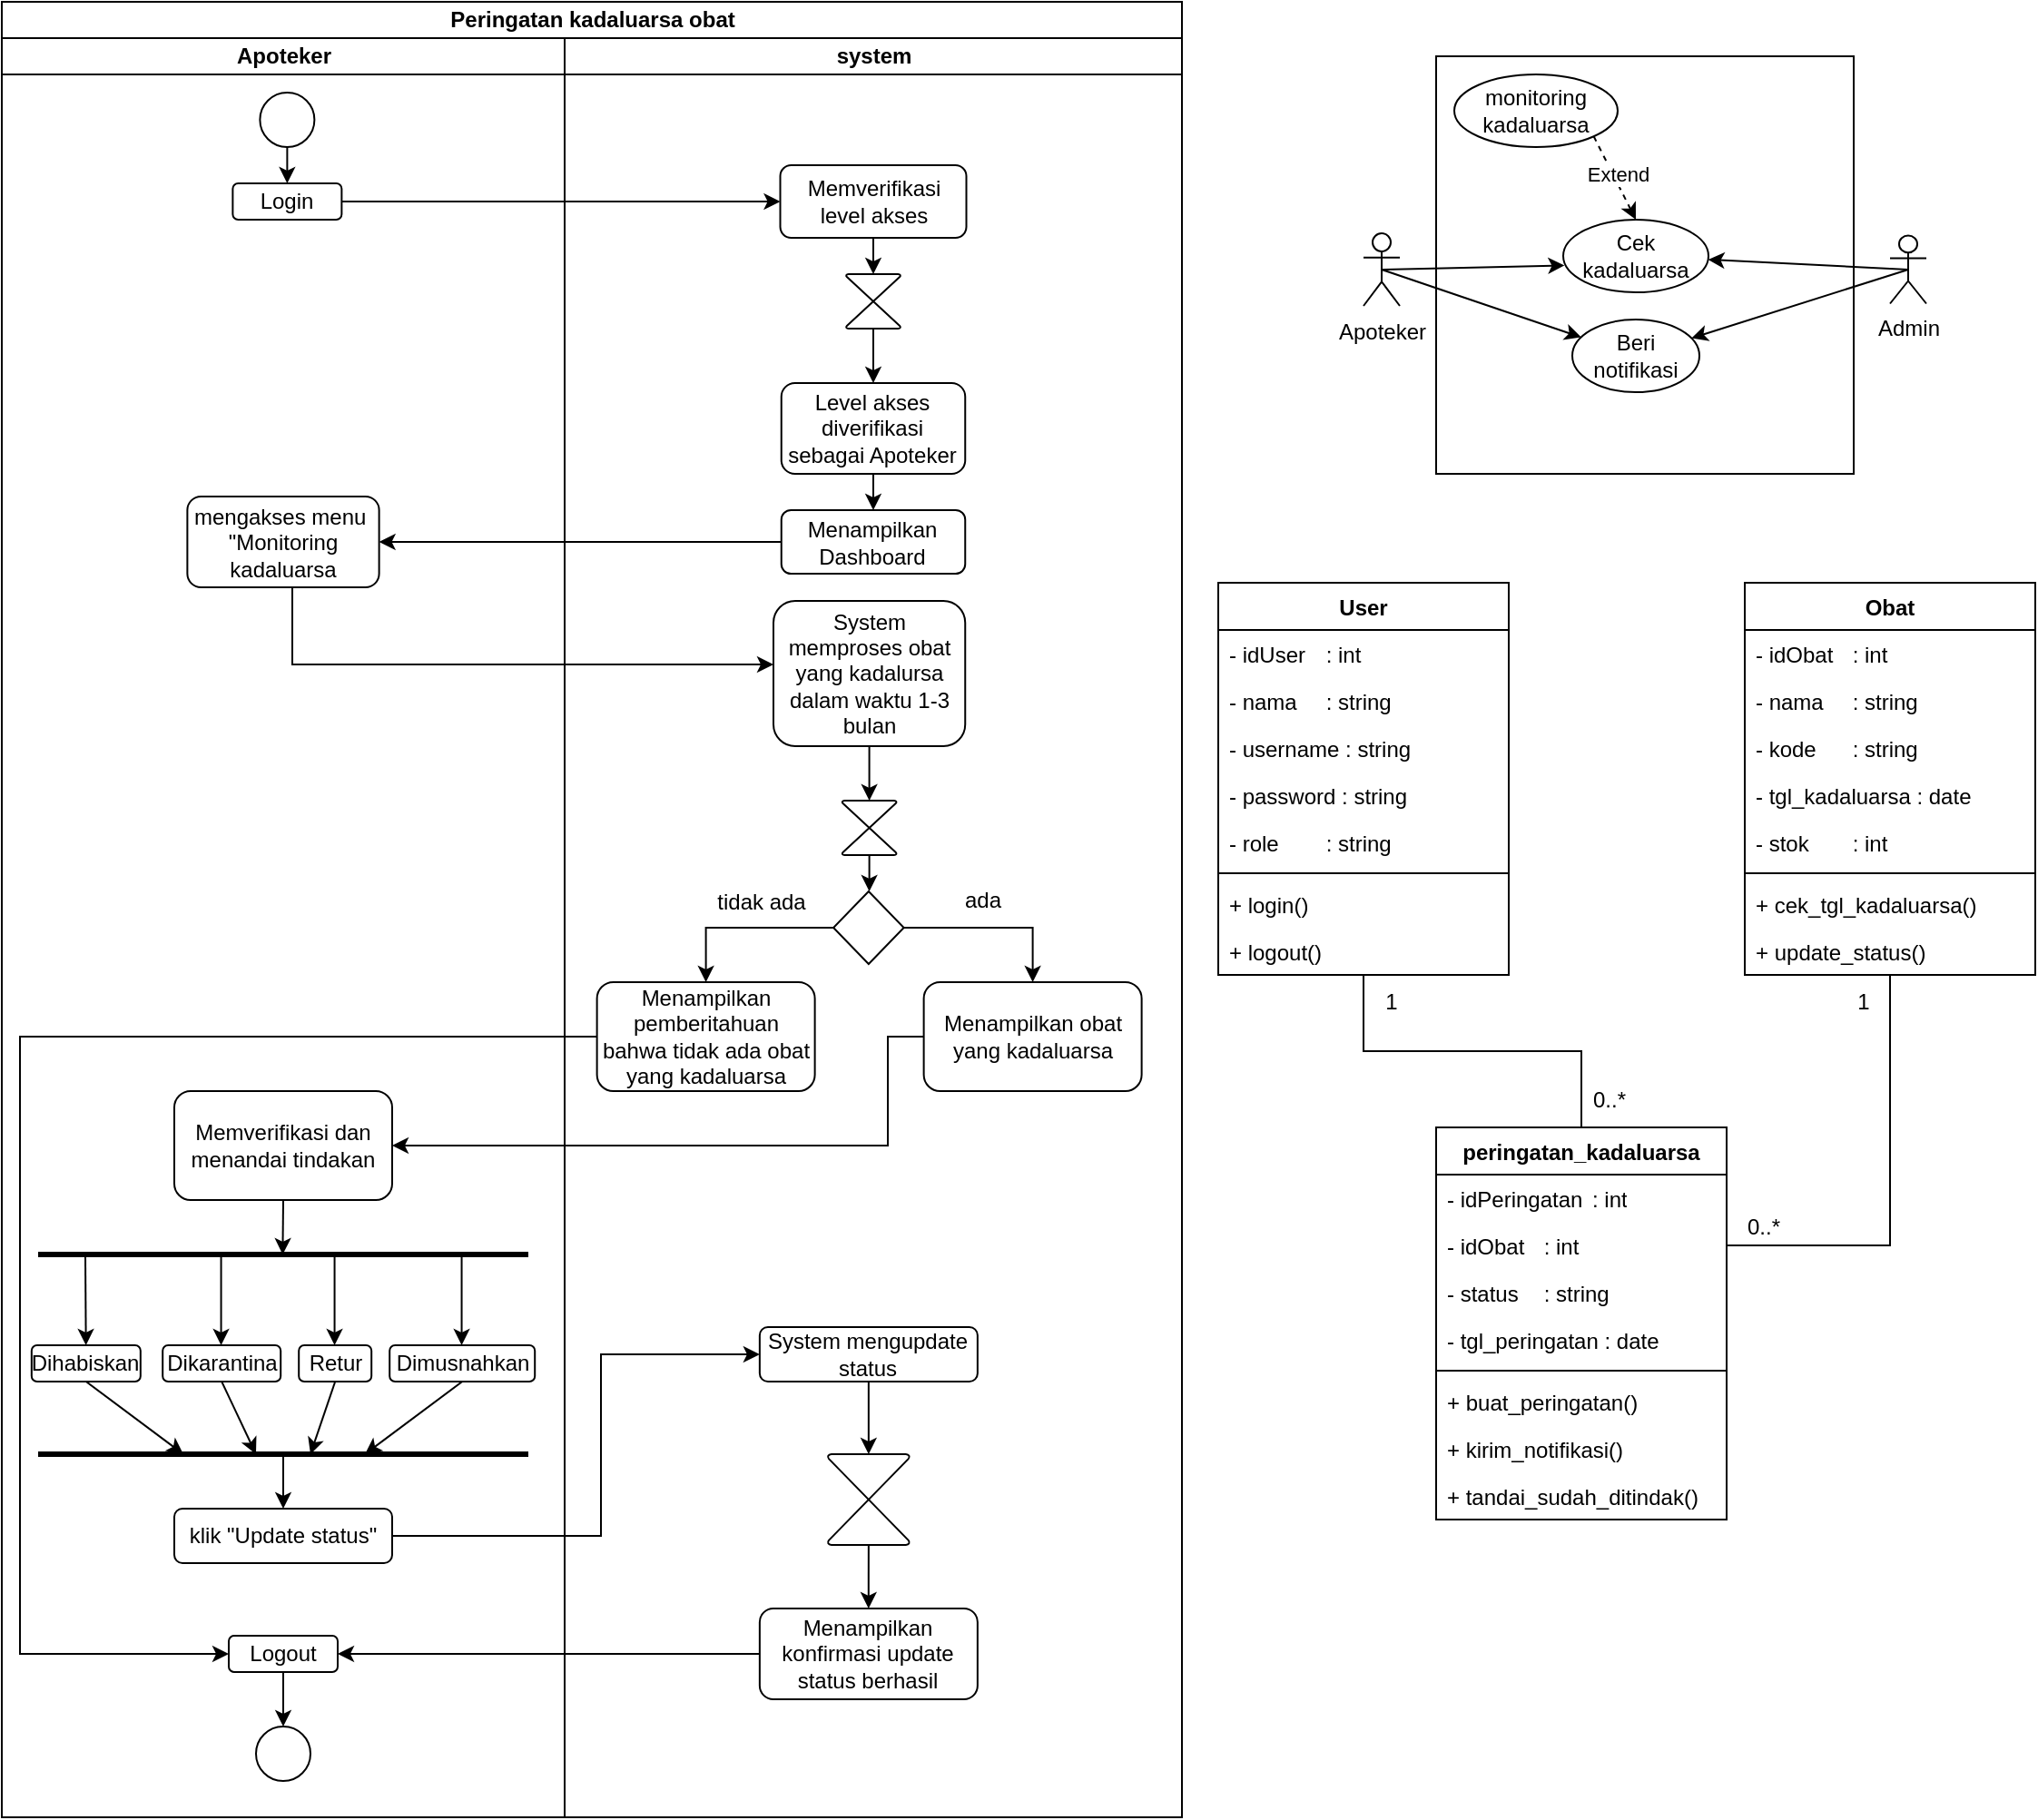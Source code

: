 <mxfile version="26.2.2">
  <diagram name="Page-1" id="kUF-a8A93d-EpcaFiCx_">
    <mxGraphModel dx="2185" dy="1453" grid="1" gridSize="10" guides="1" tooltips="1" connect="1" arrows="1" fold="1" page="1" pageScale="1" pageWidth="850" pageHeight="1100" math="0" shadow="0">
      <root>
        <mxCell id="0" />
        <mxCell id="1" parent="0" />
        <mxCell id="nzcvLa-2H4HB1bDLHBJz-1" value="Peringatan kadaluarsa obat" style="swimlane;childLayout=stackLayout;resizeParent=1;resizeParentMax=0;startSize=20;html=1;" parent="1" vertex="1">
          <mxGeometry x="40" y="40" width="650" height="1000" as="geometry" />
        </mxCell>
        <mxCell id="nzcvLa-2H4HB1bDLHBJz-15" style="edgeStyle=orthogonalEdgeStyle;rounded=0;orthogonalLoop=1;jettySize=auto;html=1;" parent="nzcvLa-2H4HB1bDLHBJz-1" source="nzcvLa-2H4HB1bDLHBJz-14" target="nzcvLa-2H4HB1bDLHBJz-7" edge="1">
          <mxGeometry relative="1" as="geometry" />
        </mxCell>
        <mxCell id="nzcvLa-2H4HB1bDLHBJz-17" value="" style="edgeStyle=orthogonalEdgeStyle;rounded=0;orthogonalLoop=1;jettySize=auto;html=1;" parent="nzcvLa-2H4HB1bDLHBJz-1" source="nzcvLa-2H4HB1bDLHBJz-11" target="nzcvLa-2H4HB1bDLHBJz-16" edge="1">
          <mxGeometry relative="1" as="geometry" />
        </mxCell>
        <mxCell id="nzcvLa-2H4HB1bDLHBJz-19" value="" style="edgeStyle=orthogonalEdgeStyle;rounded=0;orthogonalLoop=1;jettySize=auto;html=1;" parent="nzcvLa-2H4HB1bDLHBJz-1" source="nzcvLa-2H4HB1bDLHBJz-16" target="nzcvLa-2H4HB1bDLHBJz-18" edge="1">
          <mxGeometry relative="1" as="geometry">
            <Array as="points">
              <mxPoint x="160" y="365" />
            </Array>
          </mxGeometry>
        </mxCell>
        <mxCell id="nzcvLa-2H4HB1bDLHBJz-2" value="Apoteker" style="swimlane;startSize=20;html=1;" parent="nzcvLa-2H4HB1bDLHBJz-1" vertex="1">
          <mxGeometry y="20" width="310" height="980" as="geometry" />
        </mxCell>
        <mxCell id="nzcvLa-2H4HB1bDLHBJz-12" style="edgeStyle=orthogonalEdgeStyle;rounded=0;orthogonalLoop=1;jettySize=auto;html=1;exitX=0.5;exitY=1;exitDx=0;exitDy=0;entryX=0.5;entryY=0;entryDx=0;entryDy=0;" parent="nzcvLa-2H4HB1bDLHBJz-2" source="nzcvLa-2H4HB1bDLHBJz-13" target="nzcvLa-2H4HB1bDLHBJz-14" edge="1">
          <mxGeometry relative="1" as="geometry" />
        </mxCell>
        <mxCell id="nzcvLa-2H4HB1bDLHBJz-13" value="" style="ellipse;whiteSpace=wrap;html=1;aspect=fixed;" parent="nzcvLa-2H4HB1bDLHBJz-2" vertex="1">
          <mxGeometry x="142.19" y="30" width="30" height="30" as="geometry" />
        </mxCell>
        <mxCell id="nzcvLa-2H4HB1bDLHBJz-14" value="Login" style="rounded=1;whiteSpace=wrap;html=1;" parent="nzcvLa-2H4HB1bDLHBJz-2" vertex="1">
          <mxGeometry x="127.19" y="80" width="60" height="20" as="geometry" />
        </mxCell>
        <mxCell id="nzcvLa-2H4HB1bDLHBJz-16" value="mengakses menu&amp;nbsp;&lt;br&gt;&quot;Monitoring kadaluarsa" style="rounded=1;whiteSpace=wrap;html=1;" parent="nzcvLa-2H4HB1bDLHBJz-2" vertex="1">
          <mxGeometry x="102.19" y="252.5" width="105.62" height="50" as="geometry" />
        </mxCell>
        <mxCell id="nzcvLa-2H4HB1bDLHBJz-37" value="" style="ellipse;whiteSpace=wrap;html=1;aspect=fixed;" parent="nzcvLa-2H4HB1bDLHBJz-2" vertex="1">
          <mxGeometry x="140" y="930" width="30" height="30" as="geometry" />
        </mxCell>
        <mxCell id="nzcvLa-2H4HB1bDLHBJz-40" style="edgeStyle=orthogonalEdgeStyle;rounded=0;orthogonalLoop=1;jettySize=auto;html=1;exitX=0.5;exitY=1;exitDx=0;exitDy=0;entryX=0.5;entryY=0;entryDx=0;entryDy=0;" parent="nzcvLa-2H4HB1bDLHBJz-2" source="nzcvLa-2H4HB1bDLHBJz-38" target="nzcvLa-2H4HB1bDLHBJz-37" edge="1">
          <mxGeometry relative="1" as="geometry" />
        </mxCell>
        <mxCell id="nzcvLa-2H4HB1bDLHBJz-38" value="Logout" style="rounded=1;whiteSpace=wrap;html=1;" parent="nzcvLa-2H4HB1bDLHBJz-2" vertex="1">
          <mxGeometry x="125" y="880" width="60" height="20" as="geometry" />
        </mxCell>
        <mxCell id="nzcvLa-2H4HB1bDLHBJz-49" style="edgeStyle=orthogonalEdgeStyle;rounded=0;orthogonalLoop=1;jettySize=auto;html=1;exitX=0.5;exitY=1;exitDx=0;exitDy=0;" parent="nzcvLa-2H4HB1bDLHBJz-2" source="nzcvLa-2H4HB1bDLHBJz-44" edge="1">
          <mxGeometry relative="1" as="geometry">
            <mxPoint x="154.71" y="670" as="targetPoint" />
          </mxGeometry>
        </mxCell>
        <mxCell id="nzcvLa-2H4HB1bDLHBJz-44" value="Memverifikasi dan menandai tindakan" style="rounded=1;whiteSpace=wrap;html=1;" parent="nzcvLa-2H4HB1bDLHBJz-2" vertex="1">
          <mxGeometry x="95" y="580" width="120" height="60" as="geometry" />
        </mxCell>
        <mxCell id="nzcvLa-2H4HB1bDLHBJz-48" value="" style="endArrow=none;html=1;rounded=0;strokeWidth=3;" parent="nzcvLa-2H4HB1bDLHBJz-2" edge="1">
          <mxGeometry width="50" height="50" relative="1" as="geometry">
            <mxPoint x="20" y="670" as="sourcePoint" />
            <mxPoint x="290" y="670" as="targetPoint" />
          </mxGeometry>
        </mxCell>
        <mxCell id="nzcvLa-2H4HB1bDLHBJz-60" style="rounded=0;orthogonalLoop=1;jettySize=auto;html=1;exitX=0.5;exitY=1;exitDx=0;exitDy=0;" parent="nzcvLa-2H4HB1bDLHBJz-2" source="nzcvLa-2H4HB1bDLHBJz-50" edge="1">
          <mxGeometry relative="1" as="geometry">
            <mxPoint x="100" y="780" as="targetPoint" />
          </mxGeometry>
        </mxCell>
        <mxCell id="nzcvLa-2H4HB1bDLHBJz-50" value="Dihabiskan" style="rounded=1;whiteSpace=wrap;html=1;" parent="nzcvLa-2H4HB1bDLHBJz-2" vertex="1">
          <mxGeometry x="16.41" y="720" width="60" height="20" as="geometry" />
        </mxCell>
        <mxCell id="nzcvLa-2H4HB1bDLHBJz-61" style="rounded=0;orthogonalLoop=1;jettySize=auto;html=1;exitX=0.5;exitY=1;exitDx=0;exitDy=0;" parent="nzcvLa-2H4HB1bDLHBJz-2" source="nzcvLa-2H4HB1bDLHBJz-51" edge="1">
          <mxGeometry relative="1" as="geometry">
            <mxPoint x="140" y="780" as="targetPoint" />
          </mxGeometry>
        </mxCell>
        <mxCell id="nzcvLa-2H4HB1bDLHBJz-51" value="Dikarantina" style="rounded=1;whiteSpace=wrap;html=1;" parent="nzcvLa-2H4HB1bDLHBJz-2" vertex="1">
          <mxGeometry x="88.6" y="720" width="65" height="20" as="geometry" />
        </mxCell>
        <mxCell id="nzcvLa-2H4HB1bDLHBJz-62" style="rounded=0;orthogonalLoop=1;jettySize=auto;html=1;exitX=0.5;exitY=1;exitDx=0;exitDy=0;" parent="nzcvLa-2H4HB1bDLHBJz-2" source="nzcvLa-2H4HB1bDLHBJz-52" edge="1">
          <mxGeometry relative="1" as="geometry">
            <mxPoint x="170" y="780" as="targetPoint" />
          </mxGeometry>
        </mxCell>
        <mxCell id="nzcvLa-2H4HB1bDLHBJz-52" value="Retur" style="rounded=1;whiteSpace=wrap;html=1;" parent="nzcvLa-2H4HB1bDLHBJz-2" vertex="1">
          <mxGeometry x="163.6" y="720" width="40" height="20" as="geometry" />
        </mxCell>
        <mxCell id="nzcvLa-2H4HB1bDLHBJz-63" style="rounded=0;orthogonalLoop=1;jettySize=auto;html=1;exitX=0.5;exitY=1;exitDx=0;exitDy=0;" parent="nzcvLa-2H4HB1bDLHBJz-2" source="nzcvLa-2H4HB1bDLHBJz-53" edge="1">
          <mxGeometry relative="1" as="geometry">
            <mxPoint x="200" y="780" as="targetPoint" />
          </mxGeometry>
        </mxCell>
        <mxCell id="nzcvLa-2H4HB1bDLHBJz-53" value="Dimusnahkan" style="rounded=1;whiteSpace=wrap;html=1;" parent="nzcvLa-2H4HB1bDLHBJz-2" vertex="1">
          <mxGeometry x="213.6" y="720" width="80" height="20" as="geometry" />
        </mxCell>
        <mxCell id="nzcvLa-2H4HB1bDLHBJz-55" value="" style="endArrow=classic;html=1;rounded=0;" parent="nzcvLa-2H4HB1bDLHBJz-2" edge="1">
          <mxGeometry width="50" height="50" relative="1" as="geometry">
            <mxPoint x="120.78" y="670" as="sourcePoint" />
            <mxPoint x="120.78" y="720" as="targetPoint" />
          </mxGeometry>
        </mxCell>
        <mxCell id="nzcvLa-2H4HB1bDLHBJz-56" value="" style="endArrow=classic;html=1;rounded=0;" parent="nzcvLa-2H4HB1bDLHBJz-2" edge="1">
          <mxGeometry width="50" height="50" relative="1" as="geometry">
            <mxPoint x="183.28" y="670" as="sourcePoint" />
            <mxPoint x="183.28" y="720" as="targetPoint" />
          </mxGeometry>
        </mxCell>
        <mxCell id="nzcvLa-2H4HB1bDLHBJz-57" value="" style="endArrow=classic;html=1;rounded=0;" parent="nzcvLa-2H4HB1bDLHBJz-2" edge="1">
          <mxGeometry width="50" height="50" relative="1" as="geometry">
            <mxPoint x="253.28" y="670" as="sourcePoint" />
            <mxPoint x="253.28" y="720" as="targetPoint" />
          </mxGeometry>
        </mxCell>
        <mxCell id="nzcvLa-2H4HB1bDLHBJz-58" value="" style="endArrow=none;html=1;rounded=0;strokeWidth=3;" parent="nzcvLa-2H4HB1bDLHBJz-2" edge="1">
          <mxGeometry width="50" height="50" relative="1" as="geometry">
            <mxPoint x="20" y="780" as="sourcePoint" />
            <mxPoint x="290" y="780" as="targetPoint" />
          </mxGeometry>
        </mxCell>
        <mxCell id="nzcvLa-2H4HB1bDLHBJz-65" value="klik &quot;Update status&quot;" style="rounded=1;whiteSpace=wrap;html=1;" parent="nzcvLa-2H4HB1bDLHBJz-2" vertex="1">
          <mxGeometry x="95" y="810" width="120" height="30" as="geometry" />
        </mxCell>
        <mxCell id="nzcvLa-2H4HB1bDLHBJz-3" value="system" style="swimlane;startSize=20;html=1;" parent="nzcvLa-2H4HB1bDLHBJz-1" vertex="1">
          <mxGeometry x="310" y="20" width="340" height="980" as="geometry" />
        </mxCell>
        <mxCell id="nzcvLa-2H4HB1bDLHBJz-7" value="Memverifikasi level akses" style="rounded=1;whiteSpace=wrap;html=1;" parent="nzcvLa-2H4HB1bDLHBJz-3" vertex="1">
          <mxGeometry x="118.75" y="70" width="102.5" height="40" as="geometry" />
        </mxCell>
        <mxCell id="nzcvLa-2H4HB1bDLHBJz-29" style="edgeStyle=orthogonalEdgeStyle;rounded=0;orthogonalLoop=1;jettySize=auto;html=1;exitX=0;exitY=0.5;exitDx=0;exitDy=0;entryX=0.5;entryY=0;entryDx=0;entryDy=0;" parent="nzcvLa-2H4HB1bDLHBJz-3" source="nzcvLa-2H4HB1bDLHBJz-22" target="nzcvLa-2H4HB1bDLHBJz-24" edge="1">
          <mxGeometry relative="1" as="geometry" />
        </mxCell>
        <mxCell id="nzcvLa-2H4HB1bDLHBJz-42" style="edgeStyle=orthogonalEdgeStyle;rounded=0;orthogonalLoop=1;jettySize=auto;html=1;exitX=1;exitY=0.5;exitDx=0;exitDy=0;entryX=0.5;entryY=0;entryDx=0;entryDy=0;" parent="nzcvLa-2H4HB1bDLHBJz-3" source="nzcvLa-2H4HB1bDLHBJz-22" target="nzcvLa-2H4HB1bDLHBJz-41" edge="1">
          <mxGeometry relative="1" as="geometry" />
        </mxCell>
        <mxCell id="nzcvLa-2H4HB1bDLHBJz-22" value="" style="rhombus;whiteSpace=wrap;html=1;" parent="nzcvLa-2H4HB1bDLHBJz-3" vertex="1">
          <mxGeometry x="148.05" y="470" width="38.76" height="40" as="geometry" />
        </mxCell>
        <mxCell id="nzcvLa-2H4HB1bDLHBJz-24" value="Menampilkan pemberitahuan bahwa tidak ada obat yang kadaluarsa" style="rounded=1;whiteSpace=wrap;html=1;" parent="nzcvLa-2H4HB1bDLHBJz-3" vertex="1">
          <mxGeometry x="17.81" y="520" width="120" height="60" as="geometry" />
        </mxCell>
        <mxCell id="nzcvLa-2H4HB1bDLHBJz-23" style="edgeStyle=orthogonalEdgeStyle;rounded=0;orthogonalLoop=1;jettySize=auto;html=1;exitX=0.5;exitY=1;exitDx=0;exitDy=0;exitPerimeter=0;entryX=0.5;entryY=0;entryDx=0;entryDy=0;" parent="nzcvLa-2H4HB1bDLHBJz-3" source="nzcvLa-2H4HB1bDLHBJz-6" edge="1">
          <mxGeometry relative="1" as="geometry">
            <mxPoint x="167.81" y="470" as="targetPoint" />
          </mxGeometry>
        </mxCell>
        <mxCell id="nzcvLa-2H4HB1bDLHBJz-6" value="" style="verticalLabelPosition=bottom;verticalAlign=top;html=1;shape=mxgraph.flowchart.collate;" parent="nzcvLa-2H4HB1bDLHBJz-3" vertex="1">
          <mxGeometry x="152.81" y="420" width="30" height="30" as="geometry" />
        </mxCell>
        <mxCell id="nzcvLa-2H4HB1bDLHBJz-9" style="edgeStyle=orthogonalEdgeStyle;rounded=0;orthogonalLoop=1;jettySize=auto;html=1;exitX=0.5;exitY=1;exitDx=0;exitDy=0;entryX=0.5;entryY=0;entryDx=0;entryDy=0;" parent="nzcvLa-2H4HB1bDLHBJz-3" source="nzcvLa-2H4HB1bDLHBJz-10" target="nzcvLa-2H4HB1bDLHBJz-11" edge="1">
          <mxGeometry relative="1" as="geometry" />
        </mxCell>
        <mxCell id="nzcvLa-2H4HB1bDLHBJz-10" value="Level akses diverifikasi sebagai Apoteker" style="rounded=1;whiteSpace=wrap;html=1;" parent="nzcvLa-2H4HB1bDLHBJz-3" vertex="1">
          <mxGeometry x="119.37" y="190" width="101.25" height="50" as="geometry" />
        </mxCell>
        <mxCell id="nzcvLa-2H4HB1bDLHBJz-11" value="Menampilkan Dashboard" style="rounded=1;whiteSpace=wrap;html=1;" parent="nzcvLa-2H4HB1bDLHBJz-3" vertex="1">
          <mxGeometry x="119.37" y="260" width="101.25" height="35" as="geometry" />
        </mxCell>
        <mxCell id="nzcvLa-2H4HB1bDLHBJz-18" value="System memproses obat yang kadalursa dalam waktu 1-3 bulan" style="rounded=1;whiteSpace=wrap;html=1;" parent="nzcvLa-2H4HB1bDLHBJz-3" vertex="1">
          <mxGeometry x="115" y="310" width="105.62" height="80" as="geometry" />
        </mxCell>
        <mxCell id="nzcvLa-2H4HB1bDLHBJz-21" style="edgeStyle=orthogonalEdgeStyle;rounded=0;orthogonalLoop=1;jettySize=auto;html=1;entryX=0.5;entryY=0;entryDx=0;entryDy=0;entryPerimeter=0;" parent="nzcvLa-2H4HB1bDLHBJz-3" source="nzcvLa-2H4HB1bDLHBJz-18" target="nzcvLa-2H4HB1bDLHBJz-6" edge="1">
          <mxGeometry relative="1" as="geometry" />
        </mxCell>
        <mxCell id="nzcvLa-2H4HB1bDLHBJz-28" style="edgeStyle=orthogonalEdgeStyle;rounded=0;orthogonalLoop=1;jettySize=auto;html=1;exitX=0.5;exitY=1;exitDx=0;exitDy=0;exitPerimeter=0;entryX=0.5;entryY=0;entryDx=0;entryDy=0;" parent="nzcvLa-2H4HB1bDLHBJz-3" source="nzcvLa-2H4HB1bDLHBJz-20" target="nzcvLa-2H4HB1bDLHBJz-10" edge="1">
          <mxGeometry relative="1" as="geometry" />
        </mxCell>
        <mxCell id="nzcvLa-2H4HB1bDLHBJz-20" value="" style="verticalLabelPosition=bottom;verticalAlign=top;html=1;shape=mxgraph.flowchart.collate;" parent="nzcvLa-2H4HB1bDLHBJz-3" vertex="1">
          <mxGeometry x="155" y="130" width="30" height="30" as="geometry" />
        </mxCell>
        <mxCell id="nzcvLa-2H4HB1bDLHBJz-26" style="edgeStyle=orthogonalEdgeStyle;rounded=0;orthogonalLoop=1;jettySize=auto;html=1;exitX=0.5;exitY=1;exitDx=0;exitDy=0;entryX=0.5;entryY=0;entryDx=0;entryDy=0;entryPerimeter=0;" parent="nzcvLa-2H4HB1bDLHBJz-3" source="nzcvLa-2H4HB1bDLHBJz-7" target="nzcvLa-2H4HB1bDLHBJz-20" edge="1">
          <mxGeometry relative="1" as="geometry" />
        </mxCell>
        <mxCell id="nzcvLa-2H4HB1bDLHBJz-30" value="tidak ada" style="text;html=1;align=center;verticalAlign=middle;resizable=0;points=[];autosize=1;strokeColor=none;fillColor=none;" parent="nzcvLa-2H4HB1bDLHBJz-3" vertex="1">
          <mxGeometry x="72.81" y="461" width="70" height="30" as="geometry" />
        </mxCell>
        <mxCell id="nzcvLa-2H4HB1bDLHBJz-41" value="Menampilkan obat yang kadaluarsa" style="rounded=1;whiteSpace=wrap;html=1;" parent="nzcvLa-2H4HB1bDLHBJz-3" vertex="1">
          <mxGeometry x="197.81" y="520" width="120" height="60" as="geometry" />
        </mxCell>
        <mxCell id="nzcvLa-2H4HB1bDLHBJz-46" value="ada" style="text;html=1;align=center;verticalAlign=middle;resizable=0;points=[];autosize=1;strokeColor=none;fillColor=none;" parent="nzcvLa-2H4HB1bDLHBJz-3" vertex="1">
          <mxGeometry x="210" y="460" width="40" height="30" as="geometry" />
        </mxCell>
        <mxCell id="nzcvLa-2H4HB1bDLHBJz-69" value="System mengupdate status" style="rounded=1;whiteSpace=wrap;html=1;" parent="nzcvLa-2H4HB1bDLHBJz-3" vertex="1">
          <mxGeometry x="107.43" y="710" width="120" height="30" as="geometry" />
        </mxCell>
        <mxCell id="nzcvLa-2H4HB1bDLHBJz-75" style="edgeStyle=orthogonalEdgeStyle;rounded=0;orthogonalLoop=1;jettySize=auto;html=1;exitX=0.5;exitY=1;exitDx=0;exitDy=0;exitPerimeter=0;" parent="nzcvLa-2H4HB1bDLHBJz-3" source="nzcvLa-2H4HB1bDLHBJz-71" target="nzcvLa-2H4HB1bDLHBJz-74" edge="1">
          <mxGeometry relative="1" as="geometry" />
        </mxCell>
        <mxCell id="nzcvLa-2H4HB1bDLHBJz-71" value="" style="verticalLabelPosition=bottom;verticalAlign=top;html=1;shape=mxgraph.flowchart.collate;" parent="nzcvLa-2H4HB1bDLHBJz-3" vertex="1">
          <mxGeometry x="144.86" y="780" width="45.14" height="50" as="geometry" />
        </mxCell>
        <mxCell id="nzcvLa-2H4HB1bDLHBJz-73" style="edgeStyle=orthogonalEdgeStyle;rounded=0;orthogonalLoop=1;jettySize=auto;html=1;exitX=0.5;exitY=1;exitDx=0;exitDy=0;entryX=0.5;entryY=0;entryDx=0;entryDy=0;entryPerimeter=0;" parent="nzcvLa-2H4HB1bDLHBJz-3" source="nzcvLa-2H4HB1bDLHBJz-69" target="nzcvLa-2H4HB1bDLHBJz-71" edge="1">
          <mxGeometry relative="1" as="geometry" />
        </mxCell>
        <mxCell id="nzcvLa-2H4HB1bDLHBJz-74" value="Menampilkan konfirmasi update status berhasil" style="rounded=1;whiteSpace=wrap;html=1;" parent="nzcvLa-2H4HB1bDLHBJz-3" vertex="1">
          <mxGeometry x="107.43" y="865" width="120" height="50" as="geometry" />
        </mxCell>
        <mxCell id="nzcvLa-2H4HB1bDLHBJz-43" style="edgeStyle=orthogonalEdgeStyle;rounded=0;orthogonalLoop=1;jettySize=auto;html=1;entryX=0;entryY=0.5;entryDx=0;entryDy=0;" parent="nzcvLa-2H4HB1bDLHBJz-1" source="nzcvLa-2H4HB1bDLHBJz-24" target="nzcvLa-2H4HB1bDLHBJz-38" edge="1">
          <mxGeometry relative="1" as="geometry">
            <Array as="points">
              <mxPoint x="10" y="570" />
              <mxPoint x="10" y="910" />
            </Array>
          </mxGeometry>
        </mxCell>
        <mxCell id="nzcvLa-2H4HB1bDLHBJz-45" value="" style="edgeStyle=orthogonalEdgeStyle;rounded=0;orthogonalLoop=1;jettySize=auto;html=1;" parent="nzcvLa-2H4HB1bDLHBJz-1" source="nzcvLa-2H4HB1bDLHBJz-41" target="nzcvLa-2H4HB1bDLHBJz-44" edge="1">
          <mxGeometry relative="1" as="geometry">
            <Array as="points">
              <mxPoint x="488" y="630" />
            </Array>
          </mxGeometry>
        </mxCell>
        <mxCell id="nzcvLa-2H4HB1bDLHBJz-70" style="edgeStyle=orthogonalEdgeStyle;rounded=0;orthogonalLoop=1;jettySize=auto;html=1;exitX=1;exitY=0.5;exitDx=0;exitDy=0;entryX=0;entryY=0.5;entryDx=0;entryDy=0;" parent="nzcvLa-2H4HB1bDLHBJz-1" source="nzcvLa-2H4HB1bDLHBJz-65" target="nzcvLa-2H4HB1bDLHBJz-69" edge="1">
          <mxGeometry relative="1" as="geometry">
            <Array as="points">
              <mxPoint x="330" y="845" />
              <mxPoint x="330" y="745" />
            </Array>
          </mxGeometry>
        </mxCell>
        <mxCell id="nzcvLa-2H4HB1bDLHBJz-76" style="edgeStyle=orthogonalEdgeStyle;rounded=0;orthogonalLoop=1;jettySize=auto;html=1;exitX=0;exitY=0.5;exitDx=0;exitDy=0;entryX=1;entryY=0.5;entryDx=0;entryDy=0;" parent="nzcvLa-2H4HB1bDLHBJz-1" source="nzcvLa-2H4HB1bDLHBJz-74" target="nzcvLa-2H4HB1bDLHBJz-38" edge="1">
          <mxGeometry relative="1" as="geometry" />
        </mxCell>
        <mxCell id="nzcvLa-2H4HB1bDLHBJz-54" value="" style="endArrow=classic;html=1;rounded=0;" parent="1" target="nzcvLa-2H4HB1bDLHBJz-50" edge="1">
          <mxGeometry width="50" height="50" relative="1" as="geometry">
            <mxPoint x="86" y="730" as="sourcePoint" />
            <mxPoint x="210" y="850" as="targetPoint" />
          </mxGeometry>
        </mxCell>
        <mxCell id="nzcvLa-2H4HB1bDLHBJz-66" value="" style="endArrow=classic;html=1;rounded=0;" parent="1" target="nzcvLa-2H4HB1bDLHBJz-65" edge="1">
          <mxGeometry width="50" height="50" relative="1" as="geometry">
            <mxPoint x="195" y="840" as="sourcePoint" />
            <mxPoint x="210" y="780" as="targetPoint" />
          </mxGeometry>
        </mxCell>
        <mxCell id="yZ1VxGtoj1wX081cR8Rx-1" value="" style="whiteSpace=wrap;html=1;aspect=fixed;" vertex="1" parent="1">
          <mxGeometry x="830" y="70" width="230" height="230" as="geometry" />
        </mxCell>
        <mxCell id="yZ1VxGtoj1wX081cR8Rx-2" style="rounded=0;orthogonalLoop=1;jettySize=auto;html=1;exitX=0.5;exitY=0.5;exitDx=0;exitDy=0;exitPerimeter=0;" edge="1" parent="1" source="yZ1VxGtoj1wX081cR8Rx-4" target="yZ1VxGtoj1wX081cR8Rx-9">
          <mxGeometry relative="1" as="geometry" />
        </mxCell>
        <mxCell id="yZ1VxGtoj1wX081cR8Rx-3" style="rounded=0;orthogonalLoop=1;jettySize=auto;html=1;exitX=0.5;exitY=0.5;exitDx=0;exitDy=0;exitPerimeter=0;" edge="1" parent="1" source="yZ1VxGtoj1wX081cR8Rx-4" target="yZ1VxGtoj1wX081cR8Rx-10">
          <mxGeometry relative="1" as="geometry" />
        </mxCell>
        <mxCell id="yZ1VxGtoj1wX081cR8Rx-4" value="Admin" style="shape=umlActor;verticalLabelPosition=bottom;verticalAlign=top;html=1;outlineConnect=0;" vertex="1" parent="1">
          <mxGeometry x="1080" y="168.75" width="20" height="37.5" as="geometry" />
        </mxCell>
        <mxCell id="yZ1VxGtoj1wX081cR8Rx-7" style="rounded=0;orthogonalLoop=1;jettySize=auto;html=1;exitX=0.5;exitY=0.5;exitDx=0;exitDy=0;exitPerimeter=0;" edge="1" parent="1" source="yZ1VxGtoj1wX081cR8Rx-8" target="yZ1VxGtoj1wX081cR8Rx-10">
          <mxGeometry relative="1" as="geometry" />
        </mxCell>
        <mxCell id="yZ1VxGtoj1wX081cR8Rx-8" value="Apoteker" style="shape=umlActor;verticalLabelPosition=bottom;verticalAlign=top;html=1;outlineConnect=0;" vertex="1" parent="1">
          <mxGeometry x="790" y="167.5" width="20" height="40" as="geometry" />
        </mxCell>
        <mxCell id="yZ1VxGtoj1wX081cR8Rx-9" value="Cek kadaluarsa" style="ellipse;whiteSpace=wrap;html=1;" vertex="1" parent="1">
          <mxGeometry x="900" y="160" width="80" height="40" as="geometry" />
        </mxCell>
        <mxCell id="yZ1VxGtoj1wX081cR8Rx-10" value="Beri notifikasi" style="ellipse;whiteSpace=wrap;html=1;" vertex="1" parent="1">
          <mxGeometry x="905" y="215" width="70" height="40" as="geometry" />
        </mxCell>
        <mxCell id="yZ1VxGtoj1wX081cR8Rx-11" style="rounded=0;orthogonalLoop=1;jettySize=auto;html=1;exitX=0.5;exitY=0.5;exitDx=0;exitDy=0;exitPerimeter=0;entryX=0.009;entryY=0.63;entryDx=0;entryDy=0;entryPerimeter=0;" edge="1" parent="1" source="yZ1VxGtoj1wX081cR8Rx-8" target="yZ1VxGtoj1wX081cR8Rx-9">
          <mxGeometry relative="1" as="geometry" />
        </mxCell>
        <mxCell id="yZ1VxGtoj1wX081cR8Rx-14" style="rounded=0;orthogonalLoop=1;jettySize=auto;html=1;exitX=1;exitY=1;exitDx=0;exitDy=0;entryX=0.5;entryY=0;entryDx=0;entryDy=0;dashed=1;" edge="1" parent="1" source="yZ1VxGtoj1wX081cR8Rx-13" target="yZ1VxGtoj1wX081cR8Rx-9">
          <mxGeometry relative="1" as="geometry" />
        </mxCell>
        <mxCell id="yZ1VxGtoj1wX081cR8Rx-15" value="Extend" style="edgeLabel;html=1;align=center;verticalAlign=middle;resizable=0;points=[];" vertex="1" connectable="0" parent="yZ1VxGtoj1wX081cR8Rx-14">
          <mxGeometry x="-0.301" relative="1" as="geometry">
            <mxPoint x="5" y="5" as="offset" />
          </mxGeometry>
        </mxCell>
        <mxCell id="yZ1VxGtoj1wX081cR8Rx-13" value="monitoring kadaluarsa" style="ellipse;whiteSpace=wrap;html=1;" vertex="1" parent="1">
          <mxGeometry x="840" y="80" width="90" height="40" as="geometry" />
        </mxCell>
        <mxCell id="yZ1VxGtoj1wX081cR8Rx-48" style="edgeStyle=orthogonalEdgeStyle;rounded=0;orthogonalLoop=1;jettySize=auto;html=1;endArrow=none;startFill=0;" edge="1" parent="1" source="yZ1VxGtoj1wX081cR8Rx-16" target="yZ1VxGtoj1wX081cR8Rx-35">
          <mxGeometry relative="1" as="geometry" />
        </mxCell>
        <mxCell id="yZ1VxGtoj1wX081cR8Rx-16" value="User" style="swimlane;fontStyle=1;align=center;verticalAlign=top;childLayout=stackLayout;horizontal=1;startSize=26;horizontalStack=0;resizeParent=1;resizeParentMax=0;resizeLast=0;collapsible=1;marginBottom=0;whiteSpace=wrap;html=1;" vertex="1" parent="1">
          <mxGeometry x="710" y="360" width="160" height="216" as="geometry" />
        </mxCell>
        <mxCell id="yZ1VxGtoj1wX081cR8Rx-17" value="- idUser&lt;span style=&quot;white-space: pre;&quot;&gt;&#x9;&lt;/span&gt;: int" style="text;strokeColor=none;fillColor=none;align=left;verticalAlign=top;spacingLeft=4;spacingRight=4;overflow=hidden;rotatable=0;points=[[0,0.5],[1,0.5]];portConstraint=eastwest;whiteSpace=wrap;html=1;" vertex="1" parent="yZ1VxGtoj1wX081cR8Rx-16">
          <mxGeometry y="26" width="160" height="26" as="geometry" />
        </mxCell>
        <mxCell id="yZ1VxGtoj1wX081cR8Rx-18" value="- nama&lt;span style=&quot;white-space: pre;&quot;&gt;&#x9;&lt;/span&gt;: string" style="text;strokeColor=none;fillColor=none;align=left;verticalAlign=top;spacingLeft=4;spacingRight=4;overflow=hidden;rotatable=0;points=[[0,0.5],[1,0.5]];portConstraint=eastwest;whiteSpace=wrap;html=1;" vertex="1" parent="yZ1VxGtoj1wX081cR8Rx-16">
          <mxGeometry y="52" width="160" height="26" as="geometry" />
        </mxCell>
        <mxCell id="yZ1VxGtoj1wX081cR8Rx-19" value="- username : string" style="text;strokeColor=none;fillColor=none;align=left;verticalAlign=top;spacingLeft=4;spacingRight=4;overflow=hidden;rotatable=0;points=[[0,0.5],[1,0.5]];portConstraint=eastwest;whiteSpace=wrap;html=1;" vertex="1" parent="yZ1VxGtoj1wX081cR8Rx-16">
          <mxGeometry y="78" width="160" height="26" as="geometry" />
        </mxCell>
        <mxCell id="yZ1VxGtoj1wX081cR8Rx-20" value="- password : string" style="text;strokeColor=none;fillColor=none;align=left;verticalAlign=top;spacingLeft=4;spacingRight=4;overflow=hidden;rotatable=0;points=[[0,0.5],[1,0.5]];portConstraint=eastwest;whiteSpace=wrap;html=1;" vertex="1" parent="yZ1VxGtoj1wX081cR8Rx-16">
          <mxGeometry y="104" width="160" height="26" as="geometry" />
        </mxCell>
        <mxCell id="yZ1VxGtoj1wX081cR8Rx-21" value="- role&lt;span style=&quot;white-space: pre;&quot;&gt;&#x9;&lt;/span&gt;: string" style="text;strokeColor=none;fillColor=none;align=left;verticalAlign=top;spacingLeft=4;spacingRight=4;overflow=hidden;rotatable=0;points=[[0,0.5],[1,0.5]];portConstraint=eastwest;whiteSpace=wrap;html=1;" vertex="1" parent="yZ1VxGtoj1wX081cR8Rx-16">
          <mxGeometry y="130" width="160" height="26" as="geometry" />
        </mxCell>
        <mxCell id="yZ1VxGtoj1wX081cR8Rx-22" value="" style="line;strokeWidth=1;fillColor=none;align=left;verticalAlign=middle;spacingTop=-1;spacingLeft=3;spacingRight=3;rotatable=0;labelPosition=right;points=[];portConstraint=eastwest;strokeColor=inherit;" vertex="1" parent="yZ1VxGtoj1wX081cR8Rx-16">
          <mxGeometry y="156" width="160" height="8" as="geometry" />
        </mxCell>
        <mxCell id="yZ1VxGtoj1wX081cR8Rx-23" value="+ login()" style="text;strokeColor=none;fillColor=none;align=left;verticalAlign=top;spacingLeft=4;spacingRight=4;overflow=hidden;rotatable=0;points=[[0,0.5],[1,0.5]];portConstraint=eastwest;whiteSpace=wrap;html=1;" vertex="1" parent="yZ1VxGtoj1wX081cR8Rx-16">
          <mxGeometry y="164" width="160" height="26" as="geometry" />
        </mxCell>
        <mxCell id="yZ1VxGtoj1wX081cR8Rx-24" value="+ logout()" style="text;strokeColor=none;fillColor=none;align=left;verticalAlign=top;spacingLeft=4;spacingRight=4;overflow=hidden;rotatable=0;points=[[0,0.5],[1,0.5]];portConstraint=eastwest;whiteSpace=wrap;html=1;" vertex="1" parent="yZ1VxGtoj1wX081cR8Rx-16">
          <mxGeometry y="190" width="160" height="26" as="geometry" />
        </mxCell>
        <mxCell id="yZ1VxGtoj1wX081cR8Rx-49" style="edgeStyle=orthogonalEdgeStyle;rounded=0;orthogonalLoop=1;jettySize=auto;html=1;endArrow=none;startFill=0;" edge="1" parent="1" source="yZ1VxGtoj1wX081cR8Rx-25" target="yZ1VxGtoj1wX081cR8Rx-45">
          <mxGeometry relative="1" as="geometry" />
        </mxCell>
        <mxCell id="yZ1VxGtoj1wX081cR8Rx-25" value="Obat" style="swimlane;fontStyle=1;align=center;verticalAlign=top;childLayout=stackLayout;horizontal=1;startSize=26;horizontalStack=0;resizeParent=1;resizeParentMax=0;resizeLast=0;collapsible=1;marginBottom=0;whiteSpace=wrap;html=1;" vertex="1" parent="1">
          <mxGeometry x="1000" y="360" width="160" height="216" as="geometry" />
        </mxCell>
        <mxCell id="yZ1VxGtoj1wX081cR8Rx-26" value="- idObat&lt;span style=&quot;white-space: pre;&quot;&gt;&#x9;&lt;/span&gt;: int" style="text;strokeColor=none;fillColor=none;align=left;verticalAlign=top;spacingLeft=4;spacingRight=4;overflow=hidden;rotatable=0;points=[[0,0.5],[1,0.5]];portConstraint=eastwest;whiteSpace=wrap;html=1;" vertex="1" parent="yZ1VxGtoj1wX081cR8Rx-25">
          <mxGeometry y="26" width="160" height="26" as="geometry" />
        </mxCell>
        <mxCell id="yZ1VxGtoj1wX081cR8Rx-27" value="- nama&lt;span style=&quot;white-space: pre;&quot;&gt;&#x9;&lt;/span&gt;: string" style="text;strokeColor=none;fillColor=none;align=left;verticalAlign=top;spacingLeft=4;spacingRight=4;overflow=hidden;rotatable=0;points=[[0,0.5],[1,0.5]];portConstraint=eastwest;whiteSpace=wrap;html=1;" vertex="1" parent="yZ1VxGtoj1wX081cR8Rx-25">
          <mxGeometry y="52" width="160" height="26" as="geometry" />
        </mxCell>
        <mxCell id="yZ1VxGtoj1wX081cR8Rx-28" value="- kode&lt;span style=&quot;white-space: pre;&quot;&gt;&#x9;&lt;/span&gt;: string" style="text;strokeColor=none;fillColor=none;align=left;verticalAlign=top;spacingLeft=4;spacingRight=4;overflow=hidden;rotatable=0;points=[[0,0.5],[1,0.5]];portConstraint=eastwest;whiteSpace=wrap;html=1;" vertex="1" parent="yZ1VxGtoj1wX081cR8Rx-25">
          <mxGeometry y="78" width="160" height="26" as="geometry" />
        </mxCell>
        <mxCell id="yZ1VxGtoj1wX081cR8Rx-33" value="- tgl_kadaluarsa : date" style="text;strokeColor=none;fillColor=none;align=left;verticalAlign=top;spacingLeft=4;spacingRight=4;overflow=hidden;rotatable=0;points=[[0,0.5],[1,0.5]];portConstraint=eastwest;whiteSpace=wrap;html=1;" vertex="1" parent="yZ1VxGtoj1wX081cR8Rx-25">
          <mxGeometry y="104" width="160" height="26" as="geometry" />
        </mxCell>
        <mxCell id="yZ1VxGtoj1wX081cR8Rx-29" value="- stok&lt;span style=&quot;white-space: pre;&quot;&gt;&#x9;&lt;/span&gt;: int" style="text;strokeColor=none;fillColor=none;align=left;verticalAlign=top;spacingLeft=4;spacingRight=4;overflow=hidden;rotatable=0;points=[[0,0.5],[1,0.5]];portConstraint=eastwest;whiteSpace=wrap;html=1;" vertex="1" parent="yZ1VxGtoj1wX081cR8Rx-25">
          <mxGeometry y="130" width="160" height="26" as="geometry" />
        </mxCell>
        <mxCell id="yZ1VxGtoj1wX081cR8Rx-31" value="" style="line;strokeWidth=1;fillColor=none;align=left;verticalAlign=middle;spacingTop=-1;spacingLeft=3;spacingRight=3;rotatable=0;labelPosition=right;points=[];portConstraint=eastwest;strokeColor=inherit;" vertex="1" parent="yZ1VxGtoj1wX081cR8Rx-25">
          <mxGeometry y="156" width="160" height="8" as="geometry" />
        </mxCell>
        <mxCell id="yZ1VxGtoj1wX081cR8Rx-34" value="+ cek_tgl_kadaluarsa()" style="text;strokeColor=none;fillColor=none;align=left;verticalAlign=top;spacingLeft=4;spacingRight=4;overflow=hidden;rotatable=0;points=[[0,0.5],[1,0.5]];portConstraint=eastwest;whiteSpace=wrap;html=1;" vertex="1" parent="yZ1VxGtoj1wX081cR8Rx-25">
          <mxGeometry y="164" width="160" height="26" as="geometry" />
        </mxCell>
        <mxCell id="yZ1VxGtoj1wX081cR8Rx-32" value="+ update_status()" style="text;strokeColor=none;fillColor=none;align=left;verticalAlign=top;spacingLeft=4;spacingRight=4;overflow=hidden;rotatable=0;points=[[0,0.5],[1,0.5]];portConstraint=eastwest;whiteSpace=wrap;html=1;" vertex="1" parent="yZ1VxGtoj1wX081cR8Rx-25">
          <mxGeometry y="190" width="160" height="26" as="geometry" />
        </mxCell>
        <mxCell id="yZ1VxGtoj1wX081cR8Rx-35" value="peringatan_kadaluarsa" style="swimlane;fontStyle=1;align=center;verticalAlign=top;childLayout=stackLayout;horizontal=1;startSize=26;horizontalStack=0;resizeParent=1;resizeParentMax=0;resizeLast=0;collapsible=1;marginBottom=0;whiteSpace=wrap;html=1;" vertex="1" parent="1">
          <mxGeometry x="830" y="660" width="160" height="216" as="geometry" />
        </mxCell>
        <mxCell id="yZ1VxGtoj1wX081cR8Rx-36" value="- idPeringatan&lt;span style=&quot;white-space: pre;&quot;&gt;&#x9;&lt;/span&gt;: int" style="text;strokeColor=none;fillColor=none;align=left;verticalAlign=top;spacingLeft=4;spacingRight=4;overflow=hidden;rotatable=0;points=[[0,0.5],[1,0.5]];portConstraint=eastwest;whiteSpace=wrap;html=1;" vertex="1" parent="yZ1VxGtoj1wX081cR8Rx-35">
          <mxGeometry y="26" width="160" height="26" as="geometry" />
        </mxCell>
        <mxCell id="yZ1VxGtoj1wX081cR8Rx-45" value="- idObat&lt;span style=&quot;white-space: pre;&quot;&gt;&#x9;&lt;/span&gt;: int" style="text;strokeColor=none;fillColor=none;align=left;verticalAlign=top;spacingLeft=4;spacingRight=4;overflow=hidden;rotatable=0;points=[[0,0.5],[1,0.5]];portConstraint=eastwest;whiteSpace=wrap;html=1;" vertex="1" parent="yZ1VxGtoj1wX081cR8Rx-35">
          <mxGeometry y="52" width="160" height="26" as="geometry" />
        </mxCell>
        <mxCell id="yZ1VxGtoj1wX081cR8Rx-46" value="- status&amp;nbsp;&lt;span style=&quot;white-space: pre;&quot;&gt;&#x9;&lt;/span&gt;: string" style="text;strokeColor=none;fillColor=none;align=left;verticalAlign=top;spacingLeft=4;spacingRight=4;overflow=hidden;rotatable=0;points=[[0,0.5],[1,0.5]];portConstraint=eastwest;whiteSpace=wrap;html=1;" vertex="1" parent="yZ1VxGtoj1wX081cR8Rx-35">
          <mxGeometry y="78" width="160" height="26" as="geometry" />
        </mxCell>
        <mxCell id="yZ1VxGtoj1wX081cR8Rx-47" value="- tgl_peringatan : date" style="text;strokeColor=none;fillColor=none;align=left;verticalAlign=top;spacingLeft=4;spacingRight=4;overflow=hidden;rotatable=0;points=[[0,0.5],[1,0.5]];portConstraint=eastwest;whiteSpace=wrap;html=1;" vertex="1" parent="yZ1VxGtoj1wX081cR8Rx-35">
          <mxGeometry y="104" width="160" height="26" as="geometry" />
        </mxCell>
        <mxCell id="yZ1VxGtoj1wX081cR8Rx-41" value="" style="line;strokeWidth=1;fillColor=none;align=left;verticalAlign=middle;spacingTop=-1;spacingLeft=3;spacingRight=3;rotatable=0;labelPosition=right;points=[];portConstraint=eastwest;strokeColor=inherit;" vertex="1" parent="yZ1VxGtoj1wX081cR8Rx-35">
          <mxGeometry y="130" width="160" height="8" as="geometry" />
        </mxCell>
        <mxCell id="yZ1VxGtoj1wX081cR8Rx-42" value="+ buat_peringatan()" style="text;strokeColor=none;fillColor=none;align=left;verticalAlign=top;spacingLeft=4;spacingRight=4;overflow=hidden;rotatable=0;points=[[0,0.5],[1,0.5]];portConstraint=eastwest;whiteSpace=wrap;html=1;" vertex="1" parent="yZ1VxGtoj1wX081cR8Rx-35">
          <mxGeometry y="138" width="160" height="26" as="geometry" />
        </mxCell>
        <mxCell id="yZ1VxGtoj1wX081cR8Rx-43" value="+ kirim_notifikasi()" style="text;strokeColor=none;fillColor=none;align=left;verticalAlign=top;spacingLeft=4;spacingRight=4;overflow=hidden;rotatable=0;points=[[0,0.5],[1,0.5]];portConstraint=eastwest;whiteSpace=wrap;html=1;" vertex="1" parent="yZ1VxGtoj1wX081cR8Rx-35">
          <mxGeometry y="164" width="160" height="26" as="geometry" />
        </mxCell>
        <mxCell id="yZ1VxGtoj1wX081cR8Rx-44" value="+ tandai_sudah_ditindak()" style="text;strokeColor=none;fillColor=none;align=left;verticalAlign=top;spacingLeft=4;spacingRight=4;overflow=hidden;rotatable=0;points=[[0,0.5],[1,0.5]];portConstraint=eastwest;whiteSpace=wrap;html=1;" vertex="1" parent="yZ1VxGtoj1wX081cR8Rx-35">
          <mxGeometry y="190" width="160" height="26" as="geometry" />
        </mxCell>
        <mxCell id="yZ1VxGtoj1wX081cR8Rx-50" value="1" style="text;html=1;align=center;verticalAlign=middle;resizable=0;points=[];autosize=1;strokeColor=none;fillColor=none;" vertex="1" parent="1">
          <mxGeometry x="790" y="576" width="30" height="30" as="geometry" />
        </mxCell>
        <mxCell id="yZ1VxGtoj1wX081cR8Rx-51" value="0..*" style="text;html=1;align=center;verticalAlign=middle;resizable=0;points=[];autosize=1;strokeColor=none;fillColor=none;" vertex="1" parent="1">
          <mxGeometry x="905" y="630" width="40" height="30" as="geometry" />
        </mxCell>
        <mxCell id="yZ1VxGtoj1wX081cR8Rx-52" value="0..*" style="text;html=1;align=center;verticalAlign=middle;resizable=0;points=[];autosize=1;strokeColor=none;fillColor=none;" vertex="1" parent="1">
          <mxGeometry x="990" y="700" width="40" height="30" as="geometry" />
        </mxCell>
        <mxCell id="yZ1VxGtoj1wX081cR8Rx-53" value="1" style="text;html=1;align=center;verticalAlign=middle;resizable=0;points=[];autosize=1;strokeColor=none;fillColor=none;" vertex="1" parent="1">
          <mxGeometry x="1050" y="576" width="30" height="30" as="geometry" />
        </mxCell>
      </root>
    </mxGraphModel>
  </diagram>
</mxfile>

